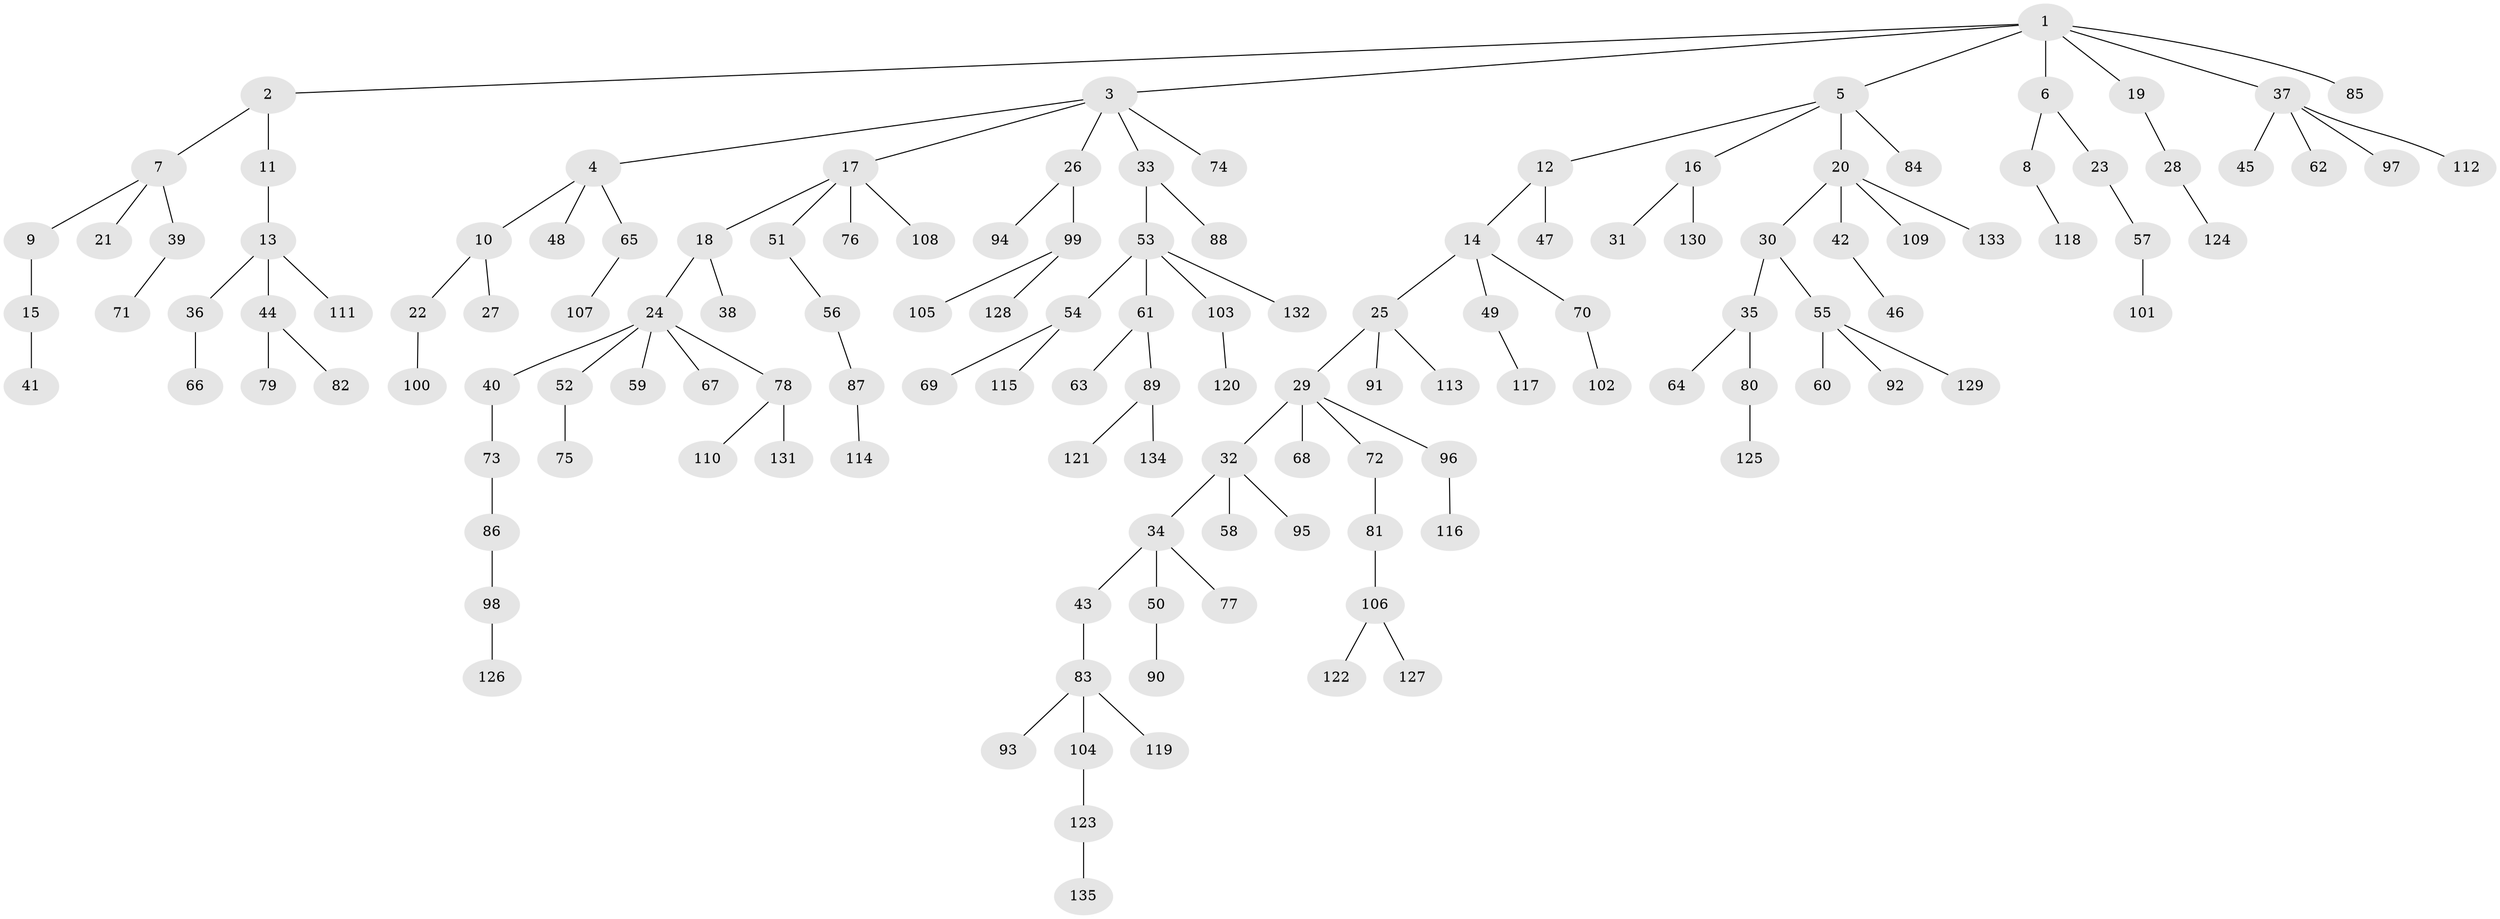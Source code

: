 // coarse degree distribution, {6: 0.010526315789473684, 3: 0.11578947368421053, 5: 0.021052631578947368, 4: 0.09473684210526316, 1: 0.43157894736842106, 2: 0.3263157894736842}
// Generated by graph-tools (version 1.1) at 2025/51/03/04/25 22:51:48]
// undirected, 135 vertices, 134 edges
graph export_dot {
  node [color=gray90,style=filled];
  1;
  2;
  3;
  4;
  5;
  6;
  7;
  8;
  9;
  10;
  11;
  12;
  13;
  14;
  15;
  16;
  17;
  18;
  19;
  20;
  21;
  22;
  23;
  24;
  25;
  26;
  27;
  28;
  29;
  30;
  31;
  32;
  33;
  34;
  35;
  36;
  37;
  38;
  39;
  40;
  41;
  42;
  43;
  44;
  45;
  46;
  47;
  48;
  49;
  50;
  51;
  52;
  53;
  54;
  55;
  56;
  57;
  58;
  59;
  60;
  61;
  62;
  63;
  64;
  65;
  66;
  67;
  68;
  69;
  70;
  71;
  72;
  73;
  74;
  75;
  76;
  77;
  78;
  79;
  80;
  81;
  82;
  83;
  84;
  85;
  86;
  87;
  88;
  89;
  90;
  91;
  92;
  93;
  94;
  95;
  96;
  97;
  98;
  99;
  100;
  101;
  102;
  103;
  104;
  105;
  106;
  107;
  108;
  109;
  110;
  111;
  112;
  113;
  114;
  115;
  116;
  117;
  118;
  119;
  120;
  121;
  122;
  123;
  124;
  125;
  126;
  127;
  128;
  129;
  130;
  131;
  132;
  133;
  134;
  135;
  1 -- 2;
  1 -- 3;
  1 -- 5;
  1 -- 6;
  1 -- 19;
  1 -- 37;
  1 -- 85;
  2 -- 7;
  2 -- 11;
  3 -- 4;
  3 -- 17;
  3 -- 26;
  3 -- 33;
  3 -- 74;
  4 -- 10;
  4 -- 48;
  4 -- 65;
  5 -- 12;
  5 -- 16;
  5 -- 20;
  5 -- 84;
  6 -- 8;
  6 -- 23;
  7 -- 9;
  7 -- 21;
  7 -- 39;
  8 -- 118;
  9 -- 15;
  10 -- 22;
  10 -- 27;
  11 -- 13;
  12 -- 14;
  12 -- 47;
  13 -- 36;
  13 -- 44;
  13 -- 111;
  14 -- 25;
  14 -- 49;
  14 -- 70;
  15 -- 41;
  16 -- 31;
  16 -- 130;
  17 -- 18;
  17 -- 51;
  17 -- 76;
  17 -- 108;
  18 -- 24;
  18 -- 38;
  19 -- 28;
  20 -- 30;
  20 -- 42;
  20 -- 109;
  20 -- 133;
  22 -- 100;
  23 -- 57;
  24 -- 40;
  24 -- 52;
  24 -- 59;
  24 -- 67;
  24 -- 78;
  25 -- 29;
  25 -- 91;
  25 -- 113;
  26 -- 94;
  26 -- 99;
  28 -- 124;
  29 -- 32;
  29 -- 68;
  29 -- 72;
  29 -- 96;
  30 -- 35;
  30 -- 55;
  32 -- 34;
  32 -- 58;
  32 -- 95;
  33 -- 53;
  33 -- 88;
  34 -- 43;
  34 -- 50;
  34 -- 77;
  35 -- 64;
  35 -- 80;
  36 -- 66;
  37 -- 45;
  37 -- 62;
  37 -- 97;
  37 -- 112;
  39 -- 71;
  40 -- 73;
  42 -- 46;
  43 -- 83;
  44 -- 79;
  44 -- 82;
  49 -- 117;
  50 -- 90;
  51 -- 56;
  52 -- 75;
  53 -- 54;
  53 -- 61;
  53 -- 103;
  53 -- 132;
  54 -- 69;
  54 -- 115;
  55 -- 60;
  55 -- 92;
  55 -- 129;
  56 -- 87;
  57 -- 101;
  61 -- 63;
  61 -- 89;
  65 -- 107;
  70 -- 102;
  72 -- 81;
  73 -- 86;
  78 -- 110;
  78 -- 131;
  80 -- 125;
  81 -- 106;
  83 -- 93;
  83 -- 104;
  83 -- 119;
  86 -- 98;
  87 -- 114;
  89 -- 121;
  89 -- 134;
  96 -- 116;
  98 -- 126;
  99 -- 105;
  99 -- 128;
  103 -- 120;
  104 -- 123;
  106 -- 122;
  106 -- 127;
  123 -- 135;
}

